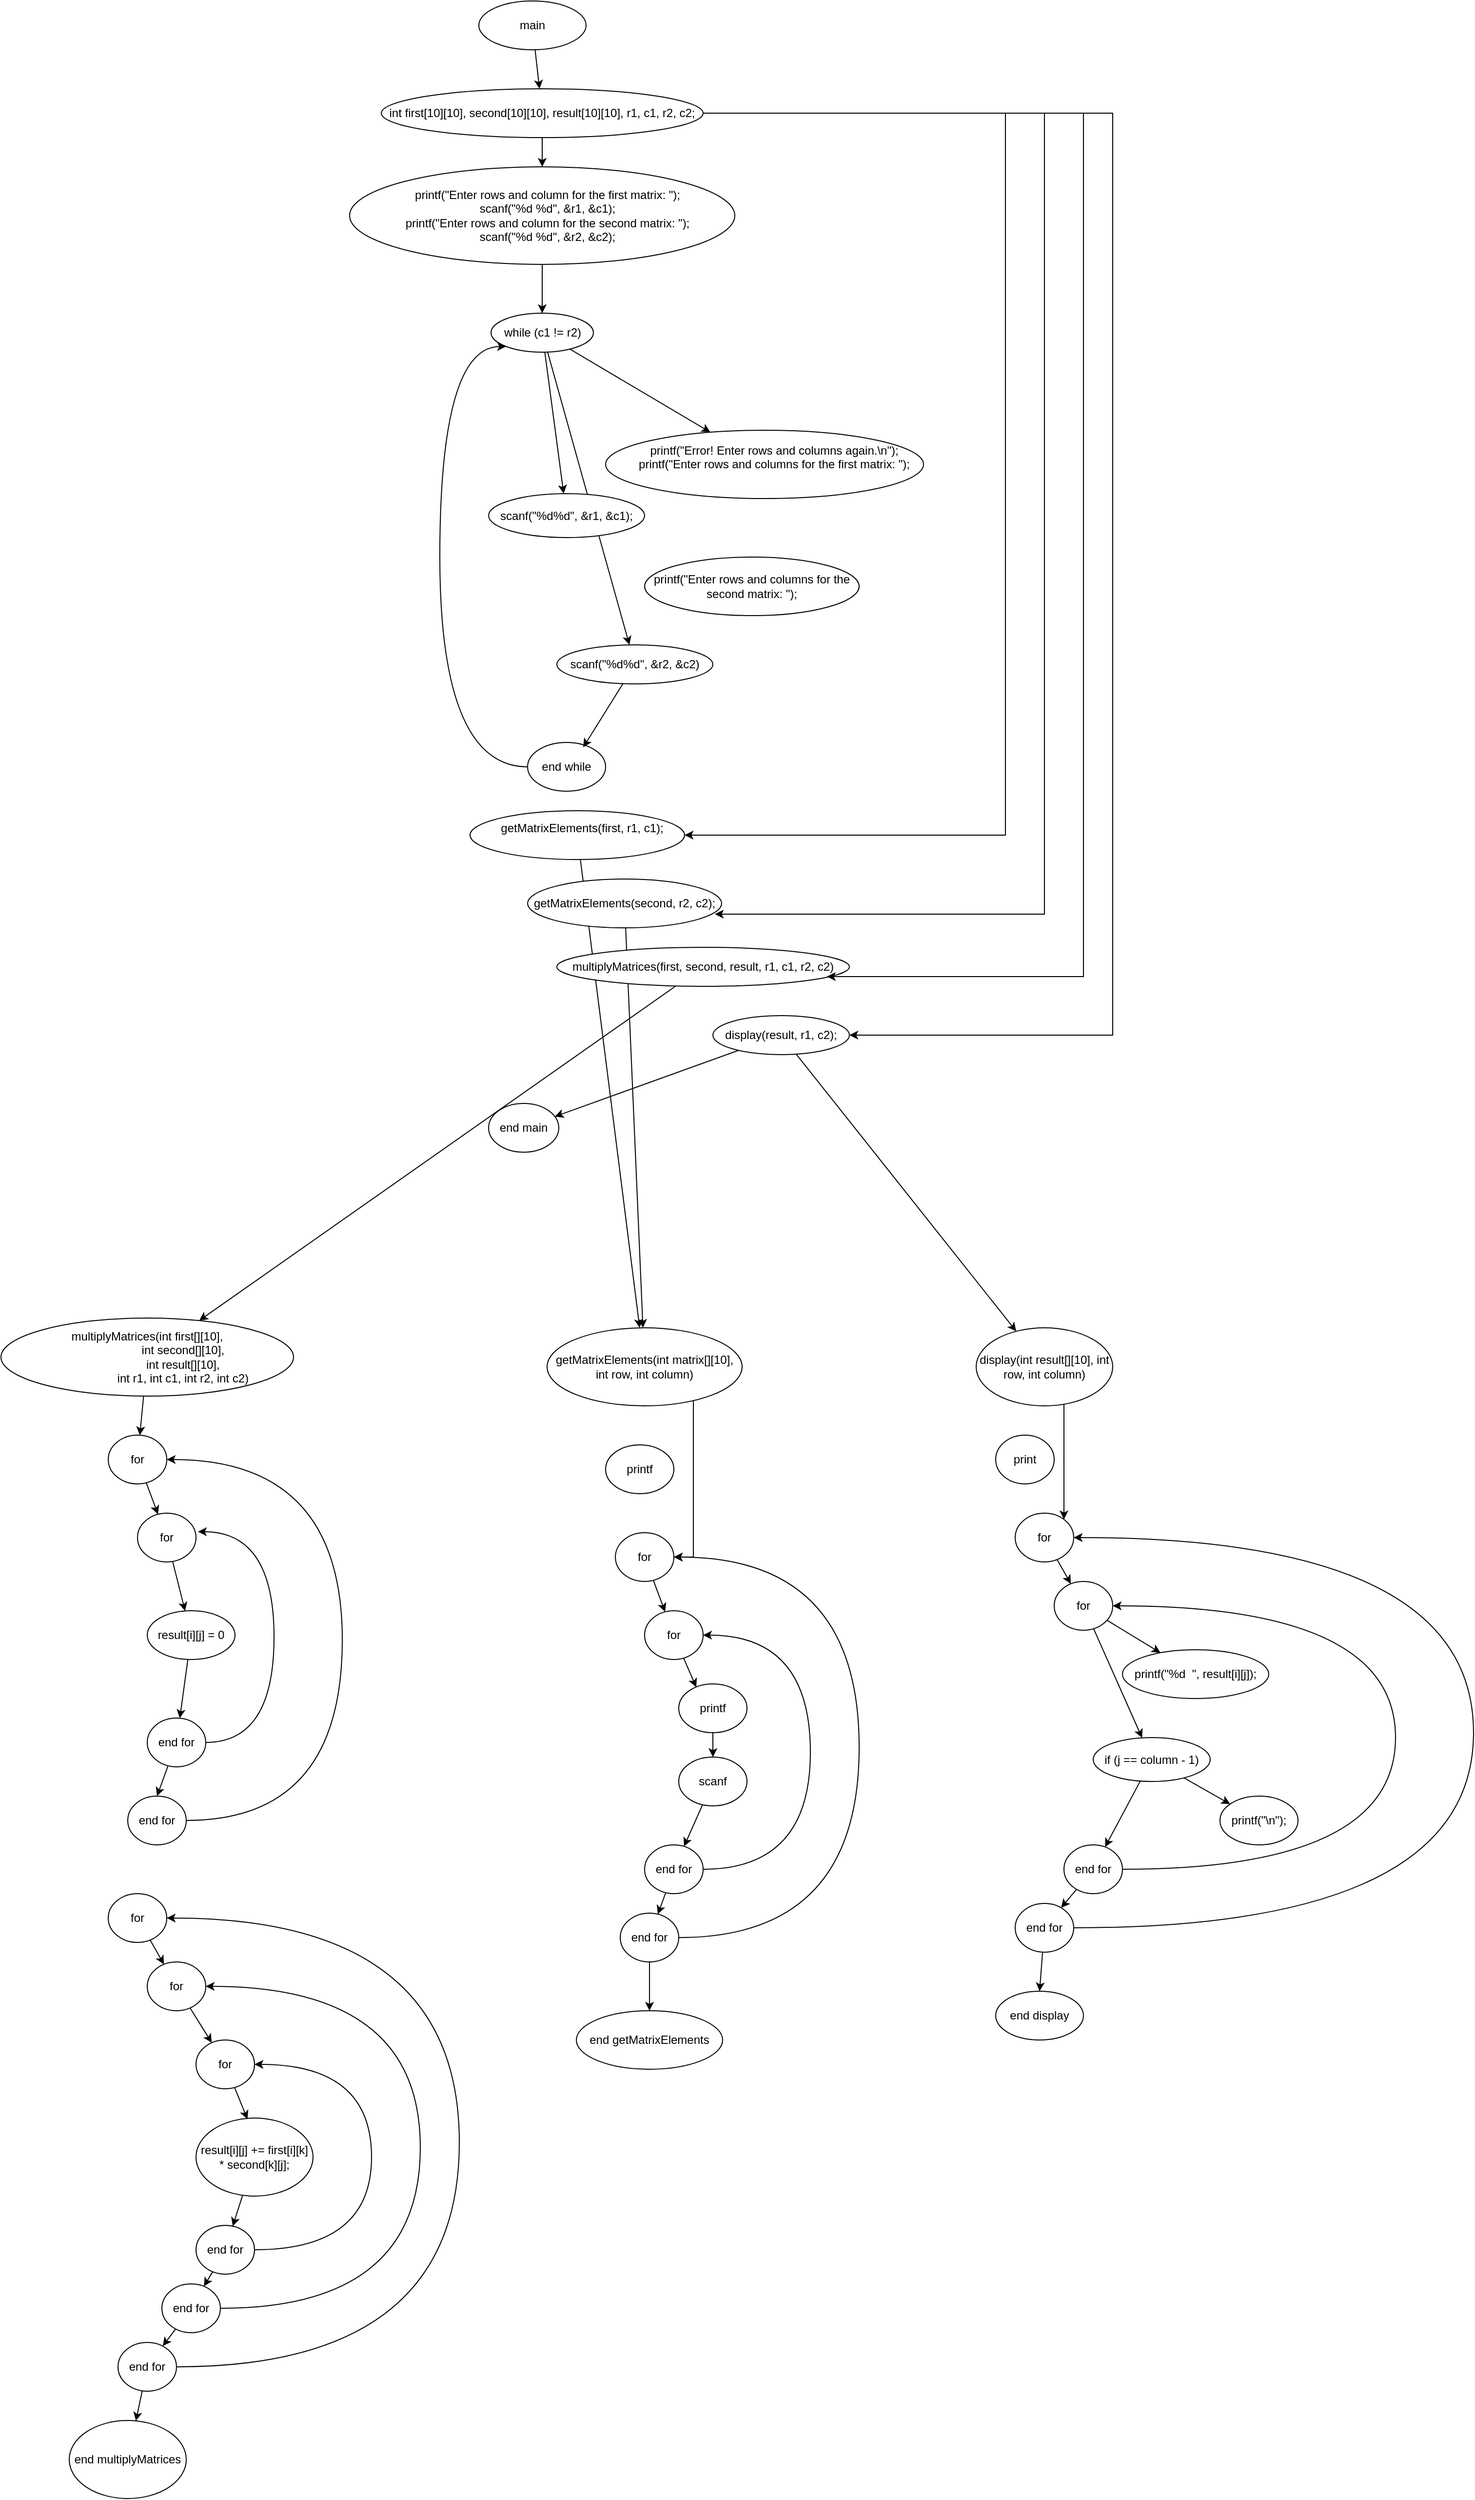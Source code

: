 <mxfile version="22.1.22" type="embed">
  <diagram name="Página-1" id="q1vkdcj0RGRw289wQ62y">
    <mxGraphModel dx="3038" dy="2935" grid="1" gridSize="10" guides="1" tooltips="1" connect="1" arrows="1" fold="1" page="1" pageScale="1" pageWidth="827" pageHeight="1169" math="0" shadow="0">
      <root>
        <mxCell id="0" />
        <mxCell id="1" parent="0" />
        <mxCell id="QPOW2w3fK7SE8PFDmSSu-4" style="edgeStyle=orthogonalEdgeStyle;rounded=0;orthogonalLoop=1;jettySize=auto;html=1;curved=1;" parent="1" source="QPOW2w3fK7SE8PFDmSSu-1" target="QPOW2w3fK7SE8PFDmSSu-3" edge="1">
          <mxGeometry relative="1" as="geometry">
            <Array as="points">
              <mxPoint x="190" y="260" />
              <mxPoint x="190" y="260" />
            </Array>
          </mxGeometry>
        </mxCell>
        <mxCell id="QPOW2w3fK7SE8PFDmSSu-1" value="display(int result[][10], int row, int column)" style="ellipse;whiteSpace=wrap;html=1;" parent="1" vertex="1">
          <mxGeometry x="100" y="100" width="140" height="80" as="geometry" />
        </mxCell>
        <mxCell id="QPOW2w3fK7SE8PFDmSSu-2" value="print" style="ellipse;whiteSpace=wrap;html=1;" parent="1" vertex="1">
          <mxGeometry x="120" y="210" width="60" height="50" as="geometry" />
        </mxCell>
        <mxCell id="QPOW2w3fK7SE8PFDmSSu-7" style="rounded=0;orthogonalLoop=1;jettySize=auto;html=1;" parent="1" source="QPOW2w3fK7SE8PFDmSSu-3" target="QPOW2w3fK7SE8PFDmSSu-5" edge="1">
          <mxGeometry relative="1" as="geometry" />
        </mxCell>
        <mxCell id="QPOW2w3fK7SE8PFDmSSu-3" value="for" style="ellipse;whiteSpace=wrap;html=1;" parent="1" vertex="1">
          <mxGeometry x="140" y="290" width="60" height="50" as="geometry" />
        </mxCell>
        <mxCell id="QPOW2w3fK7SE8PFDmSSu-8" style="rounded=0;orthogonalLoop=1;jettySize=auto;html=1;" parent="1" source="QPOW2w3fK7SE8PFDmSSu-5" target="QPOW2w3fK7SE8PFDmSSu-6" edge="1">
          <mxGeometry relative="1" as="geometry" />
        </mxCell>
        <mxCell id="QPOW2w3fK7SE8PFDmSSu-21" style="rounded=0;orthogonalLoop=1;jettySize=auto;html=1;" parent="1" source="QPOW2w3fK7SE8PFDmSSu-5" target="QPOW2w3fK7SE8PFDmSSu-9" edge="1">
          <mxGeometry relative="1" as="geometry" />
        </mxCell>
        <mxCell id="QPOW2w3fK7SE8PFDmSSu-5" value="for" style="ellipse;whiteSpace=wrap;html=1;" parent="1" vertex="1">
          <mxGeometry x="180" y="360" width="60" height="50" as="geometry" />
        </mxCell>
        <mxCell id="QPOW2w3fK7SE8PFDmSSu-6" value="printf(&quot;%d&amp;nbsp; &quot;, result[i][j]);" style="ellipse;whiteSpace=wrap;html=1;" parent="1" vertex="1">
          <mxGeometry x="250" y="430" width="150" height="50" as="geometry" />
        </mxCell>
        <mxCell id="QPOW2w3fK7SE8PFDmSSu-11" style="rounded=0;orthogonalLoop=1;jettySize=auto;html=1;" parent="1" source="QPOW2w3fK7SE8PFDmSSu-9" target="QPOW2w3fK7SE8PFDmSSu-10" edge="1">
          <mxGeometry relative="1" as="geometry" />
        </mxCell>
        <mxCell id="QPOW2w3fK7SE8PFDmSSu-13" style="rounded=0;orthogonalLoop=1;jettySize=auto;html=1;" parent="1" source="QPOW2w3fK7SE8PFDmSSu-9" target="QPOW2w3fK7SE8PFDmSSu-12" edge="1">
          <mxGeometry relative="1" as="geometry" />
        </mxCell>
        <mxCell id="QPOW2w3fK7SE8PFDmSSu-9" value="if (j == column - 1)" style="ellipse;whiteSpace=wrap;html=1;" parent="1" vertex="1">
          <mxGeometry x="220" y="520" width="120" height="45" as="geometry" />
        </mxCell>
        <mxCell id="QPOW2w3fK7SE8PFDmSSu-10" value="printf(&quot;\n&quot;);" style="ellipse;whiteSpace=wrap;html=1;" parent="1" vertex="1">
          <mxGeometry x="350" y="580" width="80" height="50" as="geometry" />
        </mxCell>
        <mxCell id="QPOW2w3fK7SE8PFDmSSu-16" style="edgeStyle=orthogonalEdgeStyle;rounded=0;orthogonalLoop=1;jettySize=auto;html=1;curved=1;" parent="1" source="QPOW2w3fK7SE8PFDmSSu-12" target="QPOW2w3fK7SE8PFDmSSu-5" edge="1">
          <mxGeometry relative="1" as="geometry">
            <Array as="points">
              <mxPoint x="530" y="655" />
              <mxPoint x="530" y="385" />
            </Array>
          </mxGeometry>
        </mxCell>
        <mxCell id="QPOW2w3fK7SE8PFDmSSu-17" style="rounded=0;orthogonalLoop=1;jettySize=auto;html=1;" parent="1" source="QPOW2w3fK7SE8PFDmSSu-12" target="QPOW2w3fK7SE8PFDmSSu-15" edge="1">
          <mxGeometry relative="1" as="geometry" />
        </mxCell>
        <mxCell id="QPOW2w3fK7SE8PFDmSSu-12" value="end for" style="ellipse;whiteSpace=wrap;html=1;" parent="1" vertex="1">
          <mxGeometry x="190" y="630" width="60" height="50" as="geometry" />
        </mxCell>
        <mxCell id="QPOW2w3fK7SE8PFDmSSu-18" style="edgeStyle=orthogonalEdgeStyle;rounded=0;orthogonalLoop=1;jettySize=auto;html=1;curved=1;" parent="1" source="QPOW2w3fK7SE8PFDmSSu-15" target="QPOW2w3fK7SE8PFDmSSu-3" edge="1">
          <mxGeometry relative="1" as="geometry">
            <Array as="points">
              <mxPoint x="610" y="715" />
              <mxPoint x="610" y="315" />
            </Array>
          </mxGeometry>
        </mxCell>
        <mxCell id="QPOW2w3fK7SE8PFDmSSu-20" style="rounded=0;orthogonalLoop=1;jettySize=auto;html=1;entryX=0.5;entryY=0;entryDx=0;entryDy=0;" parent="1" source="QPOW2w3fK7SE8PFDmSSu-15" target="QPOW2w3fK7SE8PFDmSSu-19" edge="1">
          <mxGeometry relative="1" as="geometry" />
        </mxCell>
        <mxCell id="QPOW2w3fK7SE8PFDmSSu-15" value="end for" style="ellipse;whiteSpace=wrap;html=1;" parent="1" vertex="1">
          <mxGeometry x="140" y="690" width="60" height="50" as="geometry" />
        </mxCell>
        <mxCell id="QPOW2w3fK7SE8PFDmSSu-19" value="end display" style="ellipse;whiteSpace=wrap;html=1;" parent="1" vertex="1">
          <mxGeometry x="120" y="780" width="90" height="50" as="geometry" />
        </mxCell>
        <mxCell id="QPOW2w3fK7SE8PFDmSSu-24" style="rounded=0;orthogonalLoop=1;jettySize=auto;html=1;" parent="1" source="QPOW2w3fK7SE8PFDmSSu-22" target="QPOW2w3fK7SE8PFDmSSu-23" edge="1">
          <mxGeometry relative="1" as="geometry" />
        </mxCell>
        <mxCell id="QPOW2w3fK7SE8PFDmSSu-22" value="main" style="ellipse;whiteSpace=wrap;html=1;" parent="1" vertex="1">
          <mxGeometry x="-410" y="-1260" width="110" height="50" as="geometry" />
        </mxCell>
        <mxCell id="QPOW2w3fK7SE8PFDmSSu-26" style="edgeStyle=orthogonalEdgeStyle;rounded=0;orthogonalLoop=1;jettySize=auto;html=1;" parent="1" source="QPOW2w3fK7SE8PFDmSSu-23" target="QPOW2w3fK7SE8PFDmSSu-25" edge="1">
          <mxGeometry relative="1" as="geometry" />
        </mxCell>
        <mxCell id="77" style="edgeStyle=orthogonalEdgeStyle;rounded=0;orthogonalLoop=1;jettySize=auto;html=1;" parent="1" source="QPOW2w3fK7SE8PFDmSSu-23" target="QPOW2w3fK7SE8PFDmSSu-34" edge="1">
          <mxGeometry relative="1" as="geometry">
            <mxPoint x="140" y="-240" as="targetPoint" />
            <Array as="points">
              <mxPoint x="130" y="-1145" />
              <mxPoint x="130" y="-405" />
            </Array>
          </mxGeometry>
        </mxCell>
        <mxCell id="80" style="edgeStyle=orthogonalEdgeStyle;rounded=0;orthogonalLoop=1;jettySize=auto;html=1;" parent="1" source="QPOW2w3fK7SE8PFDmSSu-23" target="75" edge="1">
          <mxGeometry relative="1" as="geometry">
            <Array as="points">
              <mxPoint x="240" y="-1145" />
              <mxPoint x="240" y="-200" />
            </Array>
          </mxGeometry>
        </mxCell>
        <mxCell id="QPOW2w3fK7SE8PFDmSSu-23" value="int first[10][10], second[10][10], result[10][10], r1, c1, r2, c2;" style="ellipse;whiteSpace=wrap;html=1;" parent="1" vertex="1">
          <mxGeometry x="-510" y="-1170" width="330" height="50" as="geometry" />
        </mxCell>
        <mxCell id="QPOW2w3fK7SE8PFDmSSu-29" style="edgeStyle=orthogonalEdgeStyle;rounded=0;orthogonalLoop=1;jettySize=auto;html=1;" parent="1" source="QPOW2w3fK7SE8PFDmSSu-25" target="QPOW2w3fK7SE8PFDmSSu-27" edge="1">
          <mxGeometry relative="1" as="geometry" />
        </mxCell>
        <mxCell id="QPOW2w3fK7SE8PFDmSSu-25" value="&lt;div&gt;&amp;nbsp; &amp;nbsp;printf(&quot;Enter rows and column for the first matrix: &quot;);&lt;/div&gt;&lt;div&gt;&amp;nbsp; &amp;nbsp;scanf(&quot;%d %d&quot;, &amp;amp;r1, &amp;amp;c1);&lt;/div&gt;&lt;div&gt;&amp;nbsp; &amp;nbsp;printf(&quot;Enter rows and column for the second matrix: &quot;);&lt;/div&gt;&lt;div&gt;&amp;nbsp; &amp;nbsp;scanf(&quot;%d %d&quot;, &amp;amp;r2, &amp;amp;c2);&lt;/div&gt;" style="ellipse;whiteSpace=wrap;html=1;" parent="1" vertex="1">
          <mxGeometry x="-542.5" y="-1090" width="395" height="100" as="geometry" />
        </mxCell>
        <mxCell id="QPOW2w3fK7SE8PFDmSSu-31" style="rounded=0;orthogonalLoop=1;jettySize=auto;html=1;" parent="1" source="QPOW2w3fK7SE8PFDmSSu-27" target="QPOW2w3fK7SE8PFDmSSu-28" edge="1">
          <mxGeometry relative="1" as="geometry" />
        </mxCell>
        <mxCell id="70" style="rounded=0;orthogonalLoop=1;jettySize=auto;html=1;" parent="1" source="QPOW2w3fK7SE8PFDmSSu-27" target="67" edge="1">
          <mxGeometry relative="1" as="geometry" />
        </mxCell>
        <mxCell id="71" style="rounded=0;orthogonalLoop=1;jettySize=auto;html=1;" parent="1" source="QPOW2w3fK7SE8PFDmSSu-27" target="69" edge="1">
          <mxGeometry relative="1" as="geometry" />
        </mxCell>
        <mxCell id="QPOW2w3fK7SE8PFDmSSu-27" value="while (c1 != r2)" style="ellipse;whiteSpace=wrap;html=1;" parent="1" vertex="1">
          <mxGeometry x="-397.5" y="-940" width="105" height="40" as="geometry" />
        </mxCell>
        <mxCell id="QPOW2w3fK7SE8PFDmSSu-28" value="&lt;div&gt;&amp;nbsp; &amp;nbsp; &amp;nbsp; printf(&quot;Error! Enter rows and columns again.\n&quot;);&lt;/div&gt;&lt;div&gt;&amp;nbsp; &amp;nbsp; &amp;nbsp; printf(&quot;Enter rows and columns for the first matrix: &quot;);&lt;/div&gt;&lt;div&gt;&amp;nbsp; &amp;nbsp; &amp;nbsp;&amp;nbsp;&lt;/div&gt;" style="ellipse;whiteSpace=wrap;html=1;" parent="1" vertex="1">
          <mxGeometry x="-280" y="-820" width="326" height="70" as="geometry" />
        </mxCell>
        <mxCell id="QPOW2w3fK7SE8PFDmSSu-33" style="edgeStyle=orthogonalEdgeStyle;rounded=0;orthogonalLoop=1;jettySize=auto;html=1;entryX=0;entryY=1;entryDx=0;entryDy=0;curved=1;" parent="1" source="QPOW2w3fK7SE8PFDmSSu-30" target="QPOW2w3fK7SE8PFDmSSu-27" edge="1">
          <mxGeometry relative="1" as="geometry">
            <Array as="points">
              <mxPoint x="-450" y="-475" />
              <mxPoint x="-450" y="-906" />
            </Array>
          </mxGeometry>
        </mxCell>
        <mxCell id="QPOW2w3fK7SE8PFDmSSu-30" value="end while" style="ellipse;whiteSpace=wrap;html=1;" parent="1" vertex="1">
          <mxGeometry x="-360" y="-500" width="80" height="50" as="geometry" />
        </mxCell>
        <mxCell id="82" style="rounded=0;orthogonalLoop=1;jettySize=auto;html=1;" edge="1" parent="1" source="QPOW2w3fK7SE8PFDmSSu-34" target="3">
          <mxGeometry relative="1" as="geometry" />
        </mxCell>
        <mxCell id="QPOW2w3fK7SE8PFDmSSu-34" value="&lt;div&gt;&amp;nbsp; &amp;nbsp;getMatrixElements(first, r1, c1);&lt;/div&gt;&lt;div&gt;&amp;nbsp;&amp;nbsp;&lt;/div&gt;" style="ellipse;whiteSpace=wrap;html=1;" parent="1" vertex="1">
          <mxGeometry x="-419" y="-430" width="220" height="50" as="geometry" />
        </mxCell>
        <mxCell id="QPOW2w3fK7SE8PFDmSSu-35" value="end main" style="ellipse;whiteSpace=wrap;html=1;" parent="1" vertex="1">
          <mxGeometry x="-400" y="-130" width="72" height="50" as="geometry" />
        </mxCell>
        <mxCell id="2" style="edgeStyle=orthogonalEdgeStyle;rounded=0;orthogonalLoop=1;jettySize=auto;html=1;" parent="1" source="3" target="7" edge="1">
          <mxGeometry relative="1" as="geometry">
            <Array as="points">
              <mxPoint x="-190.0" y="335" />
            </Array>
          </mxGeometry>
        </mxCell>
        <mxCell id="3" value="getMatrixElements(int matrix[][10], int row, int column)" style="ellipse;whiteSpace=wrap;html=1;" parent="1" vertex="1">
          <mxGeometry x="-340" y="100" width="200" height="80" as="geometry" />
        </mxCell>
        <mxCell id="4" value="printf" style="ellipse;whiteSpace=wrap;html=1;" parent="1" vertex="1">
          <mxGeometry x="-280" y="220" width="70" height="50" as="geometry" />
        </mxCell>
        <mxCell id="5" style="rounded=0;orthogonalLoop=1;jettySize=auto;html=1;" parent="1" source="7" target="11" edge="1">
          <mxGeometry relative="1" as="geometry" />
        </mxCell>
        <mxCell id="7" value="for" style="ellipse;whiteSpace=wrap;html=1;" parent="1" vertex="1">
          <mxGeometry x="-270" y="310" width="60" height="50" as="geometry" />
        </mxCell>
        <mxCell id="8" style="edgeStyle=orthogonalEdgeStyle;rounded=0;orthogonalLoop=1;jettySize=auto;html=1;" parent="1" source="9" target="20" edge="1">
          <mxGeometry relative="1" as="geometry" />
        </mxCell>
        <mxCell id="57" style="edgeStyle=orthogonalEdgeStyle;rounded=0;orthogonalLoop=1;jettySize=auto;html=1;curved=1;" parent="1" source="9" target="7" edge="1">
          <mxGeometry relative="1" as="geometry">
            <Array as="points">
              <mxPoint x="-20" y="725" />
              <mxPoint x="-20" y="335" />
            </Array>
          </mxGeometry>
        </mxCell>
        <mxCell id="9" value="end for" style="ellipse;whiteSpace=wrap;html=1;" parent="1" vertex="1">
          <mxGeometry x="-265" y="700" width="60" height="50" as="geometry" />
        </mxCell>
        <mxCell id="11" value="for" style="ellipse;whiteSpace=wrap;html=1;" parent="1" vertex="1">
          <mxGeometry x="-240.0" y="390" width="60" height="50" as="geometry" />
        </mxCell>
        <mxCell id="56" style="edgeStyle=orthogonalEdgeStyle;rounded=0;orthogonalLoop=1;jettySize=auto;html=1;curved=1;" parent="1" source="13" target="11" edge="1">
          <mxGeometry relative="1" as="geometry">
            <Array as="points">
              <mxPoint x="-70" y="655" />
              <mxPoint x="-70" y="415" />
            </Array>
          </mxGeometry>
        </mxCell>
        <mxCell id="58" style="rounded=0;orthogonalLoop=1;jettySize=auto;html=1;" parent="1" source="13" target="9" edge="1">
          <mxGeometry relative="1" as="geometry" />
        </mxCell>
        <mxCell id="13" value="end for" style="ellipse;whiteSpace=wrap;html=1;" parent="1" vertex="1">
          <mxGeometry x="-240.0" y="630" width="60" height="50" as="geometry" />
        </mxCell>
        <mxCell id="14" style="edgeStyle=orthogonalEdgeStyle;rounded=0;orthogonalLoop=1;jettySize=auto;html=1;" parent="1" source="15" target="18" edge="1">
          <mxGeometry relative="1" as="geometry" />
        </mxCell>
        <mxCell id="15" value="printf" style="ellipse;whiteSpace=wrap;html=1;" parent="1" vertex="1">
          <mxGeometry x="-205.0" y="465" width="70" height="50" as="geometry" />
        </mxCell>
        <mxCell id="16" style="rounded=0;orthogonalLoop=1;jettySize=auto;html=1;entryX=0.257;entryY=0.068;entryDx=0;entryDy=0;entryPerimeter=0;" parent="1" source="11" target="15" edge="1">
          <mxGeometry relative="1" as="geometry" />
        </mxCell>
        <mxCell id="17" style="rounded=0;orthogonalLoop=1;jettySize=auto;html=1;" parent="1" source="18" target="13" edge="1">
          <mxGeometry relative="1" as="geometry" />
        </mxCell>
        <mxCell id="18" value="scanf" style="ellipse;whiteSpace=wrap;html=1;" parent="1" vertex="1">
          <mxGeometry x="-205.0" y="540" width="70" height="50" as="geometry" />
        </mxCell>
        <mxCell id="20" value="end getMatrixElements" style="ellipse;whiteSpace=wrap;html=1;" parent="1" vertex="1">
          <mxGeometry x="-310" y="800" width="150" height="60" as="geometry" />
        </mxCell>
        <mxCell id="21" style="rounded=0;orthogonalLoop=1;jettySize=auto;html=1;" parent="1" source="22" target="25" edge="1">
          <mxGeometry relative="1" as="geometry" />
        </mxCell>
        <mxCell id="22" value="&lt;div&gt;multiplyMatrices(int first[][10],&lt;/div&gt;&lt;div&gt;&amp;nbsp; &amp;nbsp; &amp;nbsp; &amp;nbsp; &amp;nbsp; &amp;nbsp; &amp;nbsp; &amp;nbsp; &amp;nbsp; &amp;nbsp; &amp;nbsp; int second[][10],&lt;/div&gt;&lt;div&gt;&amp;nbsp; &amp;nbsp; &amp;nbsp; &amp;nbsp; &amp;nbsp; &amp;nbsp; &amp;nbsp; &amp;nbsp; &amp;nbsp; &amp;nbsp; &amp;nbsp; int result[][10],&lt;/div&gt;&lt;div&gt;&amp;nbsp; &amp;nbsp; &amp;nbsp; &amp;nbsp; &amp;nbsp; &amp;nbsp; &amp;nbsp; &amp;nbsp; &amp;nbsp; &amp;nbsp; &amp;nbsp; int r1, int c1, int r2, int c2)&lt;/div&gt;" style="ellipse;whiteSpace=wrap;html=1;" parent="1" vertex="1">
          <mxGeometry x="-900" y="90" width="300" height="80" as="geometry" />
        </mxCell>
        <mxCell id="23" style="rounded=0;orthogonalLoop=1;jettySize=auto;html=1;" parent="1" source="25" target="28" edge="1">
          <mxGeometry relative="1" as="geometry" />
        </mxCell>
        <mxCell id="25" value="for" style="ellipse;whiteSpace=wrap;html=1;" parent="1" vertex="1">
          <mxGeometry x="-790" y="210" width="60" height="50" as="geometry" />
        </mxCell>
        <mxCell id="54" style="edgeStyle=orthogonalEdgeStyle;rounded=0;orthogonalLoop=1;jettySize=auto;html=1;curved=1;" parent="1" source="26" target="25" edge="1">
          <mxGeometry relative="1" as="geometry">
            <Array as="points">
              <mxPoint x="-550" y="605" />
              <mxPoint x="-550" y="235" />
            </Array>
          </mxGeometry>
        </mxCell>
        <mxCell id="26" value="end for" style="ellipse;whiteSpace=wrap;html=1;" parent="1" vertex="1">
          <mxGeometry x="-770" y="580" width="60" height="50" as="geometry" />
        </mxCell>
        <mxCell id="27" style="rounded=0;orthogonalLoop=1;jettySize=auto;html=1;" parent="1" source="28" target="32" edge="1">
          <mxGeometry relative="1" as="geometry" />
        </mxCell>
        <mxCell id="28" value="for" style="ellipse;whiteSpace=wrap;html=1;" parent="1" vertex="1">
          <mxGeometry x="-760" y="290" width="60" height="50" as="geometry" />
        </mxCell>
        <mxCell id="59" style="rounded=0;orthogonalLoop=1;jettySize=auto;html=1;entryX=0.5;entryY=0;entryDx=0;entryDy=0;" parent="1" source="31" target="26" edge="1">
          <mxGeometry relative="1" as="geometry" />
        </mxCell>
        <mxCell id="31" value="end for" style="ellipse;whiteSpace=wrap;html=1;" parent="1" vertex="1">
          <mxGeometry x="-750" y="500" width="60" height="50" as="geometry" />
        </mxCell>
        <mxCell id="52" style="rounded=0;orthogonalLoop=1;jettySize=auto;html=1;" parent="1" source="32" target="31" edge="1">
          <mxGeometry relative="1" as="geometry" />
        </mxCell>
        <mxCell id="32" value="result[i][j] = 0" style="ellipse;whiteSpace=wrap;html=1;" parent="1" vertex="1">
          <mxGeometry x="-750" y="390" width="90" height="50" as="geometry" />
        </mxCell>
        <mxCell id="34" style="rounded=0;orthogonalLoop=1;jettySize=auto;html=1;" parent="1" source="36" target="39" edge="1">
          <mxGeometry relative="1" as="geometry" />
        </mxCell>
        <mxCell id="36" value="for" style="ellipse;whiteSpace=wrap;html=1;" parent="1" vertex="1">
          <mxGeometry x="-790" y="680" width="60" height="50" as="geometry" />
        </mxCell>
        <mxCell id="37" style="rounded=0;orthogonalLoop=1;jettySize=auto;html=1;" parent="1" source="39" target="41" edge="1">
          <mxGeometry relative="1" as="geometry" />
        </mxCell>
        <mxCell id="39" value="for" style="ellipse;whiteSpace=wrap;html=1;" parent="1" vertex="1">
          <mxGeometry x="-750" y="750" width="60" height="50" as="geometry" />
        </mxCell>
        <mxCell id="41" value="for" style="ellipse;whiteSpace=wrap;html=1;" parent="1" vertex="1">
          <mxGeometry x="-700" y="830" width="60" height="50" as="geometry" />
        </mxCell>
        <mxCell id="61" style="rounded=0;orthogonalLoop=1;jettySize=auto;html=1;" parent="1" source="43" target="46" edge="1">
          <mxGeometry relative="1" as="geometry" />
        </mxCell>
        <mxCell id="43" value="result[i][j] += first[i][k] * second[k][j];" style="ellipse;whiteSpace=wrap;html=1;" parent="1" vertex="1">
          <mxGeometry x="-700" y="910" width="120" height="80" as="geometry" />
        </mxCell>
        <mxCell id="44" style="rounded=0;orthogonalLoop=1;jettySize=auto;html=1;entryX=0.44;entryY=0.015;entryDx=0;entryDy=0;entryPerimeter=0;" parent="1" source="41" target="43" edge="1">
          <mxGeometry relative="1" as="geometry" />
        </mxCell>
        <mxCell id="62" style="edgeStyle=orthogonalEdgeStyle;rounded=0;orthogonalLoop=1;jettySize=auto;html=1;curved=1;" parent="1" source="46" target="41" edge="1">
          <mxGeometry relative="1" as="geometry">
            <Array as="points">
              <mxPoint x="-520" y="1045" />
              <mxPoint x="-520" y="855" />
            </Array>
          </mxGeometry>
        </mxCell>
        <mxCell id="65" style="rounded=0;orthogonalLoop=1;jettySize=auto;html=1;" parent="1" source="46" target="47" edge="1">
          <mxGeometry relative="1" as="geometry" />
        </mxCell>
        <mxCell id="46" value="end for" style="ellipse;whiteSpace=wrap;html=1;" parent="1" vertex="1">
          <mxGeometry x="-700" y="1020" width="60" height="50" as="geometry" />
        </mxCell>
        <mxCell id="63" style="edgeStyle=orthogonalEdgeStyle;rounded=0;orthogonalLoop=1;jettySize=auto;html=1;curved=1;" parent="1" source="47" target="39" edge="1">
          <mxGeometry relative="1" as="geometry">
            <Array as="points">
              <mxPoint x="-470" y="1105" />
              <mxPoint x="-470" y="775" />
            </Array>
          </mxGeometry>
        </mxCell>
        <mxCell id="66" style="rounded=0;orthogonalLoop=1;jettySize=auto;html=1;" parent="1" source="47" target="49" edge="1">
          <mxGeometry relative="1" as="geometry" />
        </mxCell>
        <mxCell id="47" value="end for" style="ellipse;whiteSpace=wrap;html=1;" parent="1" vertex="1">
          <mxGeometry x="-735" y="1080" width="60" height="50" as="geometry" />
        </mxCell>
        <mxCell id="48" style="rounded=0;orthogonalLoop=1;jettySize=auto;html=1;" parent="1" source="49" target="51" edge="1">
          <mxGeometry relative="1" as="geometry" />
        </mxCell>
        <mxCell id="64" style="edgeStyle=orthogonalEdgeStyle;rounded=0;orthogonalLoop=1;jettySize=auto;html=1;curved=1;" parent="1" source="49" target="36" edge="1">
          <mxGeometry relative="1" as="geometry">
            <Array as="points">
              <mxPoint x="-430" y="1165" />
              <mxPoint x="-430" y="705" />
            </Array>
          </mxGeometry>
        </mxCell>
        <mxCell id="49" value="end for" style="ellipse;whiteSpace=wrap;html=1;" parent="1" vertex="1">
          <mxGeometry x="-780" y="1140" width="60" height="50" as="geometry" />
        </mxCell>
        <mxCell id="51" value="end multiplyMatrices" style="ellipse;whiteSpace=wrap;html=1;" parent="1" vertex="1">
          <mxGeometry x="-830" y="1220" width="120" height="80" as="geometry" />
        </mxCell>
        <mxCell id="53" style="edgeStyle=orthogonalEdgeStyle;rounded=0;orthogonalLoop=1;jettySize=auto;html=1;entryX=1.033;entryY=0.38;entryDx=0;entryDy=0;entryPerimeter=0;curved=1;" parent="1" source="31" target="28" edge="1">
          <mxGeometry relative="1" as="geometry">
            <Array as="points">
              <mxPoint x="-620" y="525" />
              <mxPoint x="-620" y="309" />
            </Array>
          </mxGeometry>
        </mxCell>
        <mxCell id="67" value="scanf(&quot;%d%d&quot;, &amp;amp;r1, &amp;amp;c1);" style="ellipse;whiteSpace=wrap;html=1;" parent="1" vertex="1">
          <mxGeometry x="-400" y="-755" width="160" height="45" as="geometry" />
        </mxCell>
        <mxCell id="68" value="printf(&quot;Enter rows and columns for the second matrix: &quot;);" style="ellipse;whiteSpace=wrap;html=1;" parent="1" vertex="1">
          <mxGeometry x="-240" y="-690" width="220" height="60" as="geometry" />
        </mxCell>
        <mxCell id="69" value="scanf(&quot;%d%d&quot;, &amp;amp;r2, &amp;amp;c2)" style="ellipse;whiteSpace=wrap;html=1;" parent="1" vertex="1">
          <mxGeometry x="-330" y="-600" width="160" height="40" as="geometry" />
        </mxCell>
        <mxCell id="72" style="rounded=0;orthogonalLoop=1;jettySize=auto;html=1;entryX=0.713;entryY=0.1;entryDx=0;entryDy=0;entryPerimeter=0;" parent="1" source="69" target="QPOW2w3fK7SE8PFDmSSu-30" edge="1">
          <mxGeometry relative="1" as="geometry" />
        </mxCell>
        <mxCell id="83" style="rounded=0;orthogonalLoop=1;jettySize=auto;html=1;" edge="1" parent="1" source="73" target="3">
          <mxGeometry relative="1" as="geometry" />
        </mxCell>
        <mxCell id="73" value="getMatrixElements(second, r2, c2);" style="ellipse;whiteSpace=wrap;html=1;" parent="1" vertex="1">
          <mxGeometry x="-360" y="-360" width="199" height="50" as="geometry" />
        </mxCell>
        <mxCell id="84" style="rounded=0;orthogonalLoop=1;jettySize=auto;html=1;" edge="1" parent="1" source="74" target="22">
          <mxGeometry relative="1" as="geometry" />
        </mxCell>
        <mxCell id="74" value="multiplyMatrices(first, second, result, r1, c1, r2, c2)" style="ellipse;whiteSpace=wrap;html=1;" parent="1" vertex="1">
          <mxGeometry x="-330" y="-290" width="300" height="40" as="geometry" />
        </mxCell>
        <mxCell id="76" style="rounded=0;orthogonalLoop=1;jettySize=auto;html=1;" parent="1" source="75" target="QPOW2w3fK7SE8PFDmSSu-35" edge="1">
          <mxGeometry relative="1" as="geometry" />
        </mxCell>
        <mxCell id="81" style="rounded=0;orthogonalLoop=1;jettySize=auto;html=1;" edge="1" parent="1" source="75" target="QPOW2w3fK7SE8PFDmSSu-1">
          <mxGeometry relative="1" as="geometry" />
        </mxCell>
        <mxCell id="75" value="display(result, r1, c2);" style="ellipse;whiteSpace=wrap;html=1;" parent="1" vertex="1">
          <mxGeometry x="-170" y="-220" width="140" height="40" as="geometry" />
        </mxCell>
        <mxCell id="78" style="edgeStyle=orthogonalEdgeStyle;rounded=0;orthogonalLoop=1;jettySize=auto;html=1;entryX=0.965;entryY=0.72;entryDx=0;entryDy=0;entryPerimeter=0;" parent="1" source="QPOW2w3fK7SE8PFDmSSu-23" target="73" edge="1">
          <mxGeometry relative="1" as="geometry">
            <Array as="points">
              <mxPoint x="170" y="-1145" />
              <mxPoint x="170" y="-324" />
            </Array>
          </mxGeometry>
        </mxCell>
        <mxCell id="79" style="edgeStyle=orthogonalEdgeStyle;rounded=0;orthogonalLoop=1;jettySize=auto;html=1;entryX=0.923;entryY=0.75;entryDx=0;entryDy=0;entryPerimeter=0;" parent="1" source="QPOW2w3fK7SE8PFDmSSu-23" target="74" edge="1">
          <mxGeometry relative="1" as="geometry">
            <Array as="points">
              <mxPoint x="210" y="-1145" />
              <mxPoint x="210" y="-260" />
            </Array>
          </mxGeometry>
        </mxCell>
      </root>
    </mxGraphModel>
  </diagram>
</mxfile>
